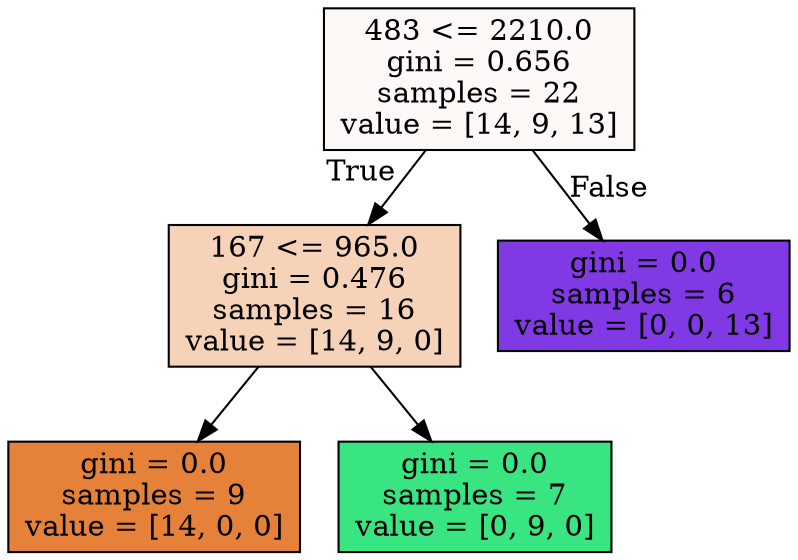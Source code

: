 digraph Tree {
node [shape=box, style="filled", color="black"] ;
0 [label="483 <= 2210.0\ngini = 0.656\nsamples = 22\nvalue = [14, 9, 13]", fillcolor="#e581390b"] ;
1 [label="167 <= 965.0\ngini = 0.476\nsamples = 16\nvalue = [14, 9, 0]", fillcolor="#e581395b"] ;
0 -> 1 [labeldistance=2.5, labelangle=45, headlabel="True"] ;
2 [label="gini = 0.0\nsamples = 9\nvalue = [14, 0, 0]", fillcolor="#e58139ff"] ;
1 -> 2 ;
3 [label="gini = 0.0\nsamples = 7\nvalue = [0, 9, 0]", fillcolor="#39e581ff"] ;
1 -> 3 ;
4 [label="gini = 0.0\nsamples = 6\nvalue = [0, 0, 13]", fillcolor="#8139e5ff"] ;
0 -> 4 [labeldistance=2.5, labelangle=-45, headlabel="False"] ;
}